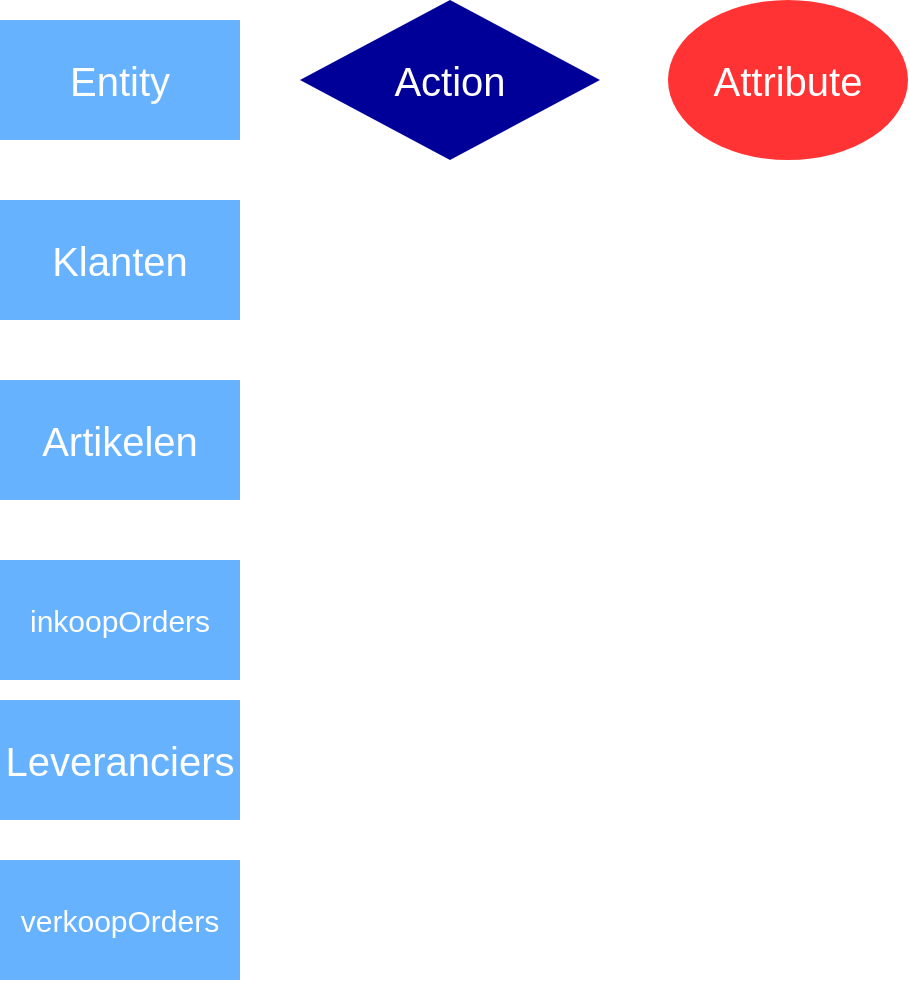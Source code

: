 <mxfile version="20.8.22" type="device"><diagram id="C5RBs43oDa-KdzZeNtuy" name="Page-1"><mxGraphModel dx="1300" dy="606" grid="1" gridSize="10" guides="1" tooltips="1" connect="1" arrows="1" fold="1" page="1" pageScale="1" pageWidth="827" pageHeight="1169" math="0" shadow="0"><root><mxCell id="WIyWlLk6GJQsqaUBKTNV-0"/><mxCell id="WIyWlLk6GJQsqaUBKTNV-1" parent="WIyWlLk6GJQsqaUBKTNV-0"/><mxCell id="wljpKE-YtxgcII7eE0Gc-2" value="" style="rounded=0;whiteSpace=wrap;html=1;fillColor=#66B2FF;strokeColor=none;" vertex="1" parent="WIyWlLk6GJQsqaUBKTNV-1"><mxGeometry x="20" y="20" width="120" height="60" as="geometry"/></mxCell><mxCell id="wljpKE-YtxgcII7eE0Gc-3" value="Entity" style="text;html=1;strokeColor=none;fillColor=none;align=center;verticalAlign=middle;whiteSpace=wrap;rounded=0;strokeWidth=1;fontSize=20;fontColor=#FFFFFF;" vertex="1" parent="WIyWlLk6GJQsqaUBKTNV-1"><mxGeometry x="40" y="35" width="80" height="30" as="geometry"/></mxCell><mxCell id="wljpKE-YtxgcII7eE0Gc-4" value="" style="rhombus;whiteSpace=wrap;html=1;strokeWidth=1;fontSize=20;labelBackgroundColor=none;fillColor=#000099;strokeColor=none;" vertex="1" parent="WIyWlLk6GJQsqaUBKTNV-1"><mxGeometry x="170" y="10" width="150" height="80" as="geometry"/></mxCell><mxCell id="wljpKE-YtxgcII7eE0Gc-5" value="Action" style="text;html=1;strokeColor=none;fillColor=none;align=center;verticalAlign=middle;whiteSpace=wrap;rounded=0;strokeWidth=1;fontSize=20;fontColor=#FFFFFF;" vertex="1" parent="WIyWlLk6GJQsqaUBKTNV-1"><mxGeometry x="205" y="35" width="80" height="30" as="geometry"/></mxCell><mxCell id="wljpKE-YtxgcII7eE0Gc-6" value="" style="ellipse;whiteSpace=wrap;html=1;strokeWidth=1;fontSize=20;fillColor=#FF3333;strokeColor=none;" vertex="1" parent="WIyWlLk6GJQsqaUBKTNV-1"><mxGeometry x="354" y="10" width="120" height="80" as="geometry"/></mxCell><mxCell id="wljpKE-YtxgcII7eE0Gc-7" value="Attribute" style="text;html=1;strokeColor=none;fillColor=none;align=center;verticalAlign=middle;whiteSpace=wrap;rounded=0;strokeWidth=1;fontSize=20;fontColor=#FFFFFF;" vertex="1" parent="WIyWlLk6GJQsqaUBKTNV-1"><mxGeometry x="374" y="35" width="80" height="30" as="geometry"/></mxCell><mxCell id="wljpKE-YtxgcII7eE0Gc-10" value="" style="rounded=0;whiteSpace=wrap;html=1;fillColor=#66B2FF;strokeColor=none;" vertex="1" parent="WIyWlLk6GJQsqaUBKTNV-1"><mxGeometry x="20" y="110" width="120" height="60" as="geometry"/></mxCell><mxCell id="wljpKE-YtxgcII7eE0Gc-11" value="Klanten" style="text;html=1;strokeColor=none;fillColor=none;align=center;verticalAlign=middle;whiteSpace=wrap;rounded=0;strokeWidth=1;fontSize=20;fontColor=#FFFFFF;" vertex="1" parent="WIyWlLk6GJQsqaUBKTNV-1"><mxGeometry x="40" y="125" width="80" height="30" as="geometry"/></mxCell><mxCell id="wljpKE-YtxgcII7eE0Gc-12" value="" style="rounded=0;whiteSpace=wrap;html=1;fillColor=#66B2FF;strokeColor=none;" vertex="1" parent="WIyWlLk6GJQsqaUBKTNV-1"><mxGeometry x="20" y="200" width="120" height="60" as="geometry"/></mxCell><mxCell id="wljpKE-YtxgcII7eE0Gc-13" value="Artikelen" style="text;html=1;strokeColor=none;fillColor=none;align=center;verticalAlign=middle;whiteSpace=wrap;rounded=0;strokeWidth=1;fontSize=20;fontColor=#FFFFFF;" vertex="1" parent="WIyWlLk6GJQsqaUBKTNV-1"><mxGeometry x="40" y="215" width="80" height="30" as="geometry"/></mxCell><mxCell id="wljpKE-YtxgcII7eE0Gc-14" value="" style="rounded=0;whiteSpace=wrap;html=1;fillColor=#66B2FF;strokeColor=none;" vertex="1" parent="WIyWlLk6GJQsqaUBKTNV-1"><mxGeometry x="20" y="290" width="120" height="60" as="geometry"/></mxCell><mxCell id="wljpKE-YtxgcII7eE0Gc-15" value="inkoopOrders" style="text;html=1;strokeColor=none;fillColor=none;align=center;verticalAlign=middle;whiteSpace=wrap;rounded=0;strokeWidth=1;fontSize=15;fontColor=#FFFFFF;" vertex="1" parent="WIyWlLk6GJQsqaUBKTNV-1"><mxGeometry x="40" y="305" width="80" height="30" as="geometry"/></mxCell><mxCell id="wljpKE-YtxgcII7eE0Gc-16" value="" style="rounded=0;whiteSpace=wrap;html=1;fillColor=#66B2FF;strokeColor=none;" vertex="1" parent="WIyWlLk6GJQsqaUBKTNV-1"><mxGeometry x="20" y="360" width="120" height="60" as="geometry"/></mxCell><mxCell id="wljpKE-YtxgcII7eE0Gc-17" value="Leveranciers" style="text;html=1;strokeColor=none;fillColor=none;align=center;verticalAlign=middle;whiteSpace=wrap;rounded=0;strokeWidth=1;fontSize=20;fontColor=#FFFFFF;" vertex="1" parent="WIyWlLk6GJQsqaUBKTNV-1"><mxGeometry x="40" y="375" width="80" height="30" as="geometry"/></mxCell><mxCell id="wljpKE-YtxgcII7eE0Gc-18" value="" style="rounded=0;whiteSpace=wrap;html=1;fillColor=#66B2FF;strokeColor=none;" vertex="1" parent="WIyWlLk6GJQsqaUBKTNV-1"><mxGeometry x="20" y="440" width="120" height="60" as="geometry"/></mxCell><mxCell id="wljpKE-YtxgcII7eE0Gc-19" value="verkoopOrders" style="text;html=1;strokeColor=none;fillColor=none;align=center;verticalAlign=middle;whiteSpace=wrap;rounded=0;strokeWidth=1;fontSize=15;fontColor=#FFFFFF;" vertex="1" parent="WIyWlLk6GJQsqaUBKTNV-1"><mxGeometry x="40" y="455" width="80" height="30" as="geometry"/></mxCell></root></mxGraphModel></diagram></mxfile>